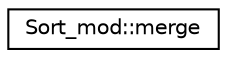 digraph "Graphical Class Hierarchy"
{
 // LATEX_PDF_SIZE
  edge [fontname="Helvetica",fontsize="10",labelfontname="Helvetica",labelfontsize="10"];
  node [fontname="Helvetica",fontsize="10",shape=record];
  rankdir="LR";
  Node0 [label="Sort_mod::merge",height=0.2,width=0.4,color="black", fillcolor="white", style="filled",URL="$interfaceSort__mod_1_1merge.html",tooltip="Merge two ascending-sorted arrays such that the resulting merged array contains all elements of the t..."];
}
